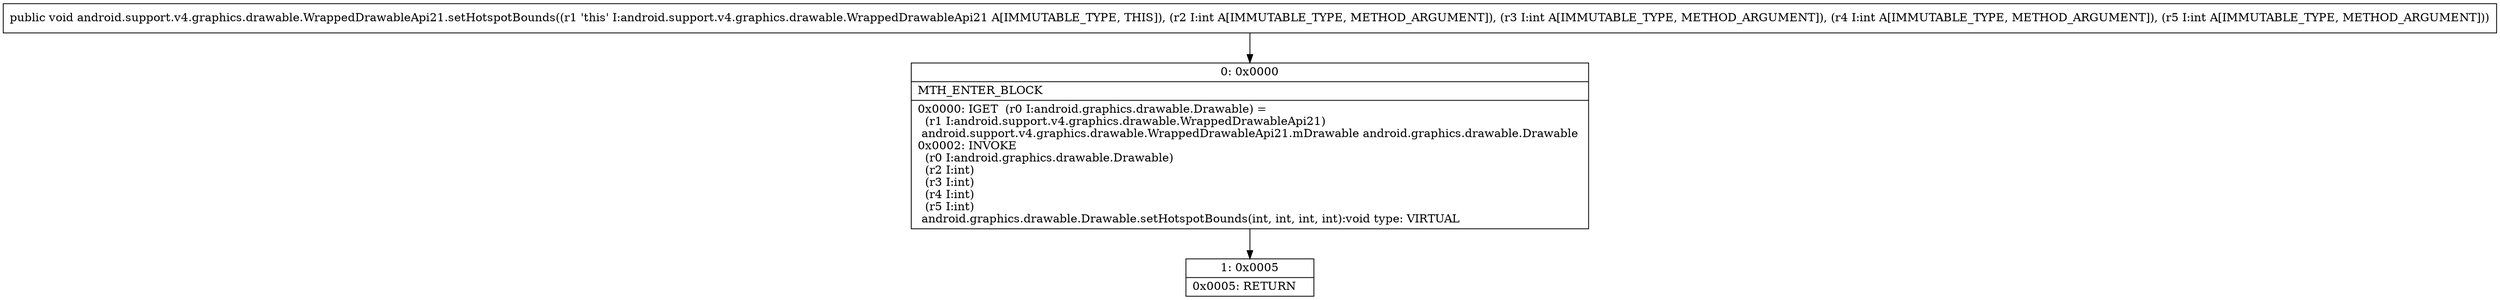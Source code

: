 digraph "CFG forandroid.support.v4.graphics.drawable.WrappedDrawableApi21.setHotspotBounds(IIII)V" {
Node_0 [shape=record,label="{0\:\ 0x0000|MTH_ENTER_BLOCK\l|0x0000: IGET  (r0 I:android.graphics.drawable.Drawable) = \l  (r1 I:android.support.v4.graphics.drawable.WrappedDrawableApi21)\l android.support.v4.graphics.drawable.WrappedDrawableApi21.mDrawable android.graphics.drawable.Drawable \l0x0002: INVOKE  \l  (r0 I:android.graphics.drawable.Drawable)\l  (r2 I:int)\l  (r3 I:int)\l  (r4 I:int)\l  (r5 I:int)\l android.graphics.drawable.Drawable.setHotspotBounds(int, int, int, int):void type: VIRTUAL \l}"];
Node_1 [shape=record,label="{1\:\ 0x0005|0x0005: RETURN   \l}"];
MethodNode[shape=record,label="{public void android.support.v4.graphics.drawable.WrappedDrawableApi21.setHotspotBounds((r1 'this' I:android.support.v4.graphics.drawable.WrappedDrawableApi21 A[IMMUTABLE_TYPE, THIS]), (r2 I:int A[IMMUTABLE_TYPE, METHOD_ARGUMENT]), (r3 I:int A[IMMUTABLE_TYPE, METHOD_ARGUMENT]), (r4 I:int A[IMMUTABLE_TYPE, METHOD_ARGUMENT]), (r5 I:int A[IMMUTABLE_TYPE, METHOD_ARGUMENT])) }"];
MethodNode -> Node_0;
Node_0 -> Node_1;
}

